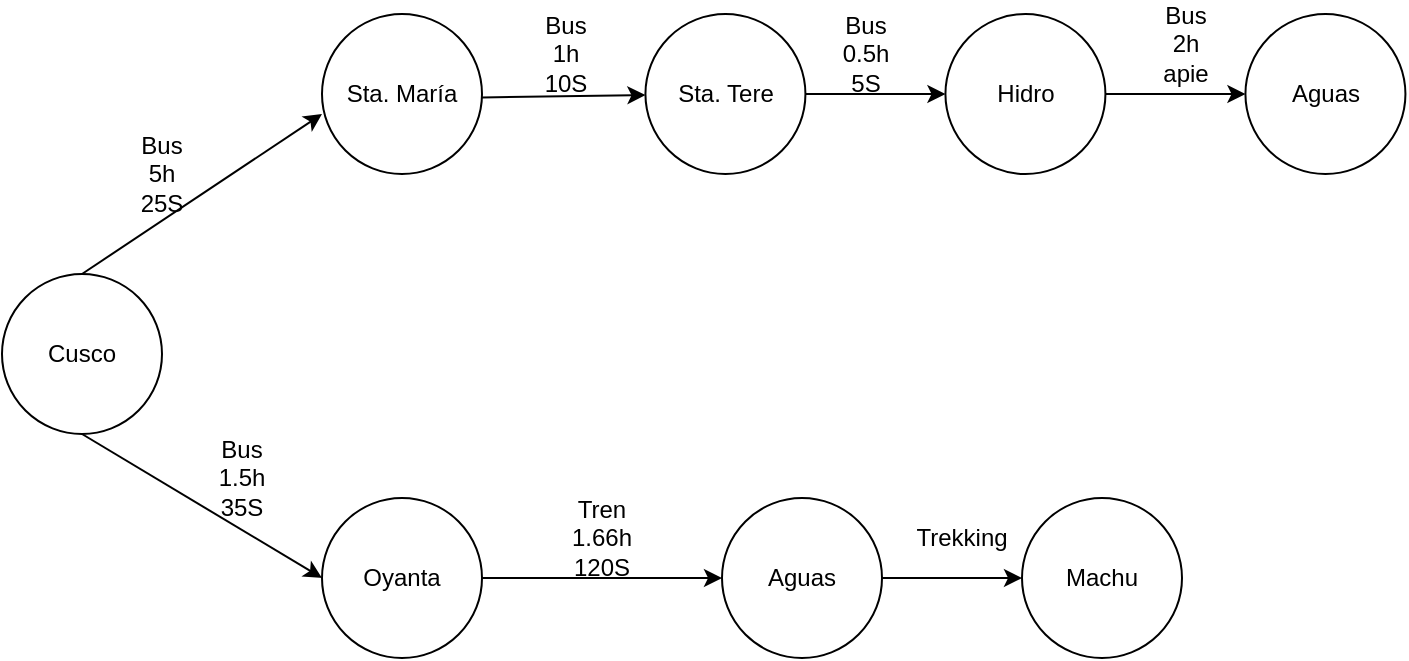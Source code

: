 <mxfile version="15.3.4" type="github"><diagram id="I6OA3f5KWs2fXfsrPiJU" name="Page-1"><mxGraphModel dx="782" dy="468" grid="1" gridSize="12" guides="1" tooltips="1" connect="1" arrows="1" fold="1" page="1" pageScale="1" pageWidth="1100" pageHeight="850" math="0" shadow="0"><root><mxCell id="0"/><mxCell id="1" parent="0"/><mxCell id="cc2YXHkEznvH_QrSfiFY-1" value="Cusco" style="ellipse;whiteSpace=wrap;html=1;aspect=fixed;" parent="1" vertex="1"><mxGeometry x="40" y="200" width="80" height="80" as="geometry"/></mxCell><mxCell id="cc2YXHkEznvH_QrSfiFY-2" value="" style="endArrow=classic;html=1;exitX=0.5;exitY=1;exitDx=0;exitDy=0;entryX=0;entryY=0.5;entryDx=0;entryDy=0;" parent="1" source="cc2YXHkEznvH_QrSfiFY-1" target="ijQkKto_HQclFjHIr42L-3" edge="1"><mxGeometry width="50" height="50" relative="1" as="geometry"><mxPoint x="370" y="270" as="sourcePoint"/><mxPoint x="156" y="336" as="targetPoint"/></mxGeometry></mxCell><mxCell id="ijQkKto_HQclFjHIr42L-2" value="Bus&lt;br&gt;1.5h&lt;br&gt;35S" style="text;html=1;strokeColor=none;fillColor=none;align=center;verticalAlign=middle;whiteSpace=wrap;rounded=0;" parent="1" vertex="1"><mxGeometry x="140" y="292" width="40" height="20" as="geometry"/></mxCell><mxCell id="ijQkKto_HQclFjHIr42L-3" value="Oyanta" style="ellipse;whiteSpace=wrap;html=1;aspect=fixed;" parent="1" vertex="1"><mxGeometry x="200" y="312" width="80" height="80" as="geometry"/></mxCell><mxCell id="ijQkKto_HQclFjHIr42L-5" value="" style="endArrow=classic;html=1;" parent="1" edge="1"><mxGeometry width="50" height="50" relative="1" as="geometry"><mxPoint x="280" y="352" as="sourcePoint"/><mxPoint x="400" y="352" as="targetPoint"/><Array as="points"><mxPoint x="280" y="352"/></Array></mxGeometry></mxCell><mxCell id="ijQkKto_HQclFjHIr42L-8" value="Aguas" style="ellipse;whiteSpace=wrap;html=1;aspect=fixed;" parent="1" vertex="1"><mxGeometry x="400" y="312" width="80" height="80" as="geometry"/></mxCell><mxCell id="ijQkKto_HQclFjHIr42L-10" value="Tren&lt;br&gt;1.66h&lt;br&gt;120S" style="text;html=1;strokeColor=none;fillColor=none;align=center;verticalAlign=middle;whiteSpace=wrap;rounded=0;" parent="1" vertex="1"><mxGeometry x="320" y="322" width="40" height="20" as="geometry"/></mxCell><mxCell id="ijQkKto_HQclFjHIr42L-13" value="Machu" style="ellipse;whiteSpace=wrap;html=1;aspect=fixed;" parent="1" vertex="1"><mxGeometry x="550" y="312" width="80" height="80" as="geometry"/></mxCell><mxCell id="ijQkKto_HQclFjHIr42L-14" value="" style="endArrow=classic;html=1;exitX=1;exitY=0.5;exitDx=0;exitDy=0;" parent="1" source="ijQkKto_HQclFjHIr42L-8" edge="1"><mxGeometry width="50" height="50" relative="1" as="geometry"><mxPoint x="370" y="402" as="sourcePoint"/><mxPoint x="550" y="352" as="targetPoint"/></mxGeometry></mxCell><mxCell id="ijQkKto_HQclFjHIr42L-16" value="" style="endArrow=classic;html=1;" parent="1" edge="1"><mxGeometry width="50" height="50" relative="1" as="geometry"><mxPoint x="80" y="200" as="sourcePoint"/><mxPoint x="200" y="120" as="targetPoint"/></mxGeometry></mxCell><mxCell id="ijQkKto_HQclFjHIr42L-17" value="Trekking" style="text;html=1;strokeColor=none;fillColor=none;align=center;verticalAlign=middle;whiteSpace=wrap;rounded=0;" parent="1" vertex="1"><mxGeometry x="500" y="322" width="40" height="20" as="geometry"/></mxCell><mxCell id="ijQkKto_HQclFjHIr42L-18" value="Sta. María" style="ellipse;whiteSpace=wrap;html=1;aspect=fixed;" parent="1" vertex="1"><mxGeometry x="200" y="70" width="80" height="80" as="geometry"/></mxCell><mxCell id="ijQkKto_HQclFjHIr42L-21" value="" style="endArrow=classic;html=1;exitX=1;exitY=0;exitDx=0;exitDy=0;" parent="1" target="ijQkKto_HQclFjHIr42L-22" edge="1"><mxGeometry width="50" height="50" relative="1" as="geometry"><mxPoint x="280.004" y="111.716" as="sourcePoint"/><mxPoint x="371.72" y="110" as="targetPoint"/></mxGeometry></mxCell><mxCell id="ijQkKto_HQclFjHIr42L-22" value="Sta. Tere" style="ellipse;whiteSpace=wrap;html=1;aspect=fixed;" parent="1" vertex="1"><mxGeometry x="361.72" y="70" width="80" height="80" as="geometry"/></mxCell><mxCell id="ijQkKto_HQclFjHIr42L-24" value="" style="endArrow=classic;html=1;exitX=1;exitY=0.5;exitDx=0;exitDy=0;" parent="1" source="ijQkKto_HQclFjHIr42L-22" edge="1"><mxGeometry width="50" height="50" relative="1" as="geometry"><mxPoint x="421.72" y="300" as="sourcePoint"/><mxPoint x="511.72" y="110" as="targetPoint"/></mxGeometry></mxCell><mxCell id="ijQkKto_HQclFjHIr42L-25" value="Hidro" style="ellipse;whiteSpace=wrap;html=1;aspect=fixed;" parent="1" vertex="1"><mxGeometry x="511.72" y="70" width="80" height="80" as="geometry"/></mxCell><mxCell id="ijQkKto_HQclFjHIr42L-26" value="" style="endArrow=classic;html=1;exitX=1;exitY=0.5;exitDx=0;exitDy=0;" parent="1" source="ijQkKto_HQclFjHIr42L-25" target="ijQkKto_HQclFjHIr42L-27" edge="1"><mxGeometry width="50" height="50" relative="1" as="geometry"><mxPoint x="381.72" y="300" as="sourcePoint"/><mxPoint x="701.72" y="110" as="targetPoint"/></mxGeometry></mxCell><mxCell id="ijQkKto_HQclFjHIr42L-27" value="Aguas" style="ellipse;whiteSpace=wrap;html=1;aspect=fixed;" parent="1" vertex="1"><mxGeometry x="661.72" y="70" width="80" height="80" as="geometry"/></mxCell><mxCell id="ijQkKto_HQclFjHIr42L-28" value="Bus&lt;br&gt;5h&lt;br&gt;25S" style="text;html=1;strokeColor=none;fillColor=none;align=center;verticalAlign=middle;whiteSpace=wrap;rounded=0;" parent="1" vertex="1"><mxGeometry x="100" y="140" width="40" height="20" as="geometry"/></mxCell><mxCell id="ijQkKto_HQclFjHIr42L-29" value="Bus&lt;br&gt;1h 10S" style="text;html=1;strokeColor=none;fillColor=none;align=center;verticalAlign=middle;whiteSpace=wrap;rounded=0;" parent="1" vertex="1"><mxGeometry x="301.72" y="80" width="40" height="20" as="geometry"/></mxCell><mxCell id="ijQkKto_HQclFjHIr42L-30" value="Bus&lt;br&gt;0.5h&lt;br&gt;5S" style="text;html=1;strokeColor=none;fillColor=none;align=center;verticalAlign=middle;whiteSpace=wrap;rounded=0;" parent="1" vertex="1"><mxGeometry x="451.72" y="80" width="40" height="20" as="geometry"/></mxCell><mxCell id="ijQkKto_HQclFjHIr42L-31" value="Bus&lt;br&gt;2h&lt;br&gt;apie" style="text;html=1;strokeColor=none;fillColor=none;align=center;verticalAlign=middle;whiteSpace=wrap;rounded=0;" parent="1" vertex="1"><mxGeometry x="611.72" y="70" width="40" height="30" as="geometry"/></mxCell></root></mxGraphModel></diagram></mxfile>
